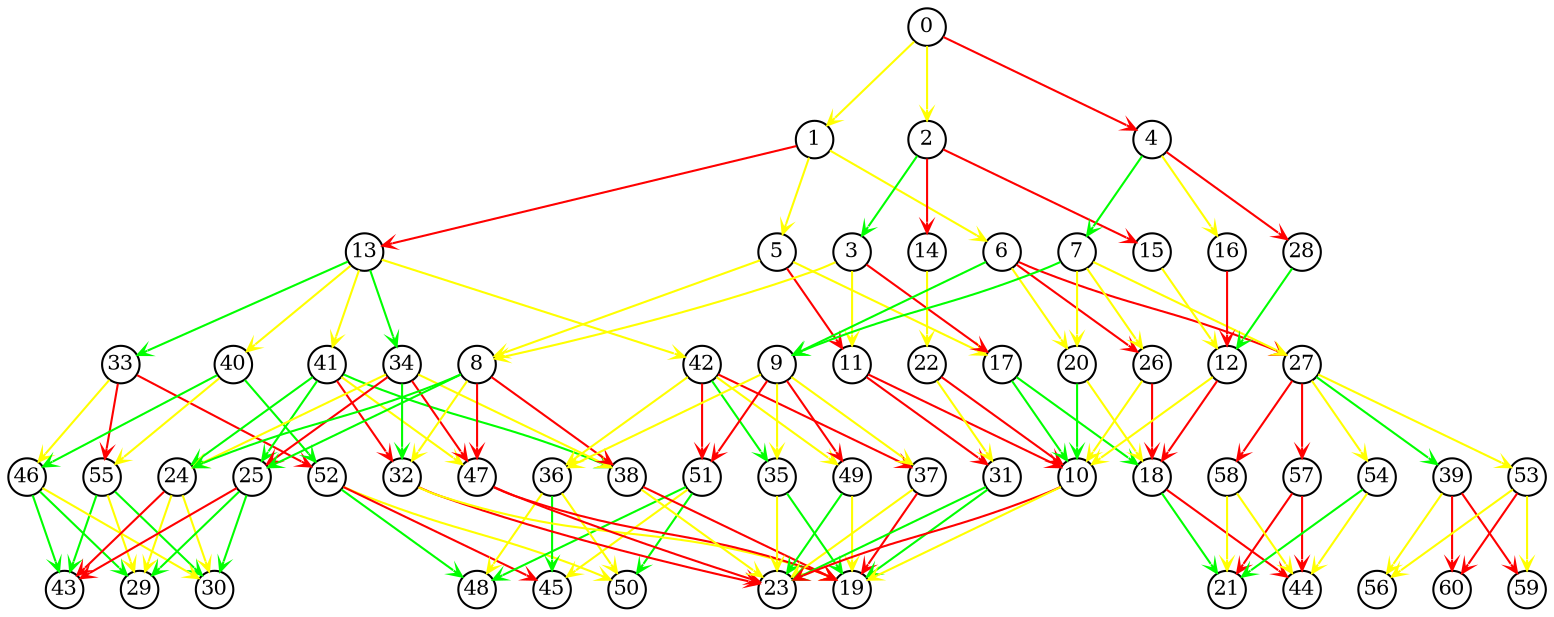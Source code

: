 digraph G {
   node [shape=circle,width=.25,height=.25,fixedsize=true,fontsize=10];
   edge [arrowhead="vee",arrowsize=.5];
   s0 [label="0"];
   s1 [label="1"];
   s2 [label="2"];
   s3 [label="4"];
   s4 [label="13"];
   s5 [label="5"];
   s6 [label="3"];
   s7 [label="14"];
   s8 [label="6"];
   s9 [label="7"];
   s10 [label="15"];
   s11 [label="16"];
   s12 [label="28"];
   s13 [label="33"];
   s14 [label="40"];
   s15 [label="41"];
   s16 [label="34"];
   s17 [label="8"];
   s18 [label="42"];
   s19 [label="9"];
   s20 [label="11"];
   s21 [label="22"];
   s22 [label="17"];
   s23 [label="20"];
   s24 [label="26"];
   s25 [label="12"];
   s26 [label="27"];
   s27 [label="55"];
   s28 [label="46"];
   s29 [label="24"];
   s30 [label="25"];
   s31 [label="52"];
   s32 [label="51"];
   s33 [label="36"];
   s34 [label="32"];
   s35 [label="47"];
   s36 [label="38"];
   s37 [label="49"];
   s38 [label="37"];
   s39 [label="35"];
   s40 [label="31"];
   s41 [label="10"];
   s42 [label="39"];
   s43 [label="53"];
   s44 [label="18"];
   s45 [label="57"];
   s46 [label="54"];
   s47 [label="58"];
   s48 [label="29"];
   s49 [label="30"];
   s50 [label="43"];
   s51 [label="50"];
   s52 [label="48"];
   s53 [label="45"];
   s54 [label="23"];
   s55 [label="19"];
   s56 [label="60"];
   s57 [label="59"];
   s58 [label="56"];
   s59 [label="21"];
   s60 [label="44"];
   s0 -> s1 [color="yellow"];
   s0 -> s2 [color="yellow"];
   s0 -> s3 [color="red"];
   s1 -> s4 [color="red"];
   s1 -> s5 [color="yellow"];
   s1 -> s8 [color="yellow"];
   s2 -> s6 [color="green"];
   s2 -> s7 [color="red"];
   s2 -> s10 [color="red"];
   s3 -> s9 [color="green"];
   s3 -> s11 [color="yellow"];
   s3 -> s12 [color="red"];
   s4 -> s13 [color="green"];
   s4 -> s14 [color="yellow"];
   s4 -> s15 [color="yellow"];
   s4 -> s16 [color="green"];
   s4 -> s18 [color="yellow"];
   s5 -> s17 [color="yellow"];
   s5 -> s20 [color="red"];
   s5 -> s22 [color="yellow"];
   s6 -> s17 [color="yellow"];
   s6 -> s20 [color="yellow"];
   s6 -> s22 [color="red"];
   s7 -> s21 [color="yellow"];
   s8 -> s19 [color="green"];
   s8 -> s23 [color="yellow"];
   s8 -> s24 [color="red"];
   s8 -> s26 [color="red"];
   s9 -> s19 [color="green"];
   s9 -> s23 [color="yellow"];
   s9 -> s24 [color="yellow"];
   s9 -> s26 [color="yellow"];
   s10 -> s25 [color="yellow"];
   s11 -> s25 [color="red"];
   s12 -> s25 [color="green"];
   s13 -> s27 [color="red"];
   s13 -> s28 [color="yellow"];
   s13 -> s31 [color="red"];
   s14 -> s27 [color="yellow"];
   s14 -> s28 [color="green"];
   s14 -> s31 [color="green"];
   s15 -> s29 [color="green"];
   s15 -> s30 [color="green"];
   s15 -> s34 [color="red"];
   s15 -> s35 [color="yellow"];
   s15 -> s36 [color="green"];
   s16 -> s29 [color="yellow"];
   s16 -> s30 [color="red"];
   s16 -> s34 [color="green"];
   s16 -> s35 [color="red"];
   s16 -> s36 [color="yellow"];
   s17 -> s29 [color="green"];
   s17 -> s30 [color="green"];
   s17 -> s34 [color="yellow"];
   s17 -> s35 [color="red"];
   s17 -> s36 [color="red"];
   s18 -> s32 [color="red"];
   s18 -> s33 [color="yellow"];
   s18 -> s37 [color="yellow"];
   s18 -> s38 [color="red"];
   s18 -> s39 [color="green"];
   s19 -> s32 [color="red"];
   s19 -> s33 [color="yellow"];
   s19 -> s37 [color="red"];
   s19 -> s38 [color="yellow"];
   s19 -> s39 [color="yellow"];
   s20 -> s40 [color="red"];
   s20 -> s41 [color="red"];
   s21 -> s40 [color="yellow"];
   s21 -> s41 [color="red"];
   s22 -> s41 [color="green"];
   s22 -> s44 [color="green"];
   s23 -> s41 [color="green"];
   s23 -> s44 [color="yellow"];
   s24 -> s41 [color="yellow"];
   s24 -> s44 [color="red"];
   s25 -> s41 [color="yellow"];
   s25 -> s44 [color="red"];
   s26 -> s42 [color="green"];
   s26 -> s43 [color="yellow"];
   s26 -> s45 [color="red"];
   s26 -> s46 [color="yellow"];
   s26 -> s47 [color="red"];
   s27 -> s48 [color="yellow"];
   s27 -> s49 [color="green"];
   s27 -> s50 [color="green"];
   s28 -> s48 [color="green"];
   s28 -> s49 [color="yellow"];
   s28 -> s50 [color="green"];
   s29 -> s48 [color="yellow"];
   s29 -> s49 [color="yellow"];
   s29 -> s50 [color="red"];
   s30 -> s48 [color="green"];
   s30 -> s49 [color="green"];
   s30 -> s50 [color="red"];
   s31 -> s51 [color="yellow"];
   s31 -> s52 [color="green"];
   s31 -> s53 [color="red"];
   s32 -> s51 [color="green"];
   s32 -> s52 [color="green"];
   s32 -> s53 [color="yellow"];
   s33 -> s51 [color="yellow"];
   s33 -> s52 [color="yellow"];
   s33 -> s53 [color="green"];
   s34 -> s54 [color="red"];
   s34 -> s55 [color="yellow"];
   s35 -> s54 [color="red"];
   s35 -> s55 [color="red"];
   s36 -> s54 [color="yellow"];
   s36 -> s55 [color="red"];
   s37 -> s54 [color="green"];
   s37 -> s55 [color="yellow"];
   s38 -> s54 [color="yellow"];
   s38 -> s55 [color="red"];
   s39 -> s54 [color="yellow"];
   s39 -> s55 [color="green"];
   s40 -> s54 [color="green"];
   s40 -> s55 [color="green"];
   s41 -> s54 [color="red"];
   s41 -> s55 [color="yellow"];
   s42 -> s56 [color="red"];
   s42 -> s57 [color="red"];
   s42 -> s58 [color="yellow"];
   s43 -> s56 [color="red"];
   s43 -> s57 [color="yellow"];
   s43 -> s58 [color="yellow"];
   s44 -> s59 [color="green"];
   s44 -> s60 [color="red"];
   s45 -> s59 [color="red"];
   s45 -> s60 [color="red"];
   s46 -> s59 [color="green"];
   s46 -> s60 [color="yellow"];
   s47 -> s59 [color="yellow"];
   s47 -> s60 [color="yellow"];
}

